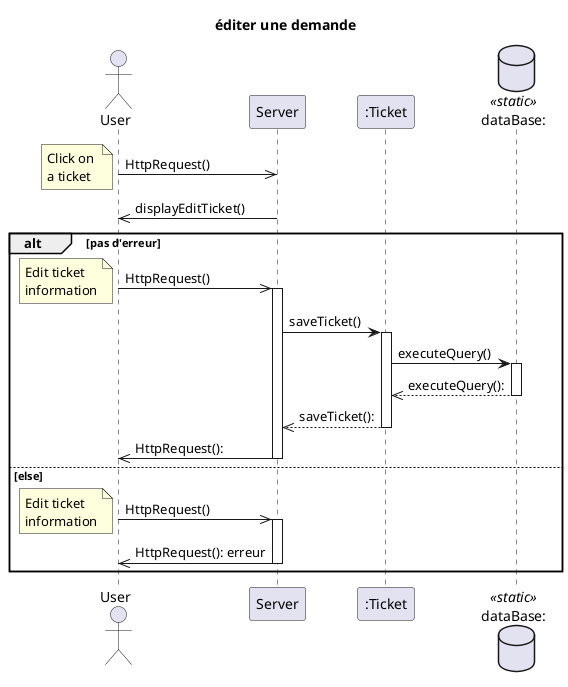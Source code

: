 @startuml editer une demande
title éditer une demande
actor client as "User" order 1
participant server as "Server"   order 2
participant ticketClass as ":Ticket" order 3
database bdd as "dataBase:" <<static>> order 4

client ->> server: HttpRequest()
note left : Click on \na ticket 
server ->> client: displayEditTicket()


alt pas d'erreur

    client ->> server: HttpRequest()
    note left: Edit ticket\ninformation
    activate server
    server -> ticketClass: saveTicket()
    activate ticketClass
    ticketClass -> bdd: executeQuery()
    activate bdd
    bdd -->> ticketClass: executeQuery():
    deactivate bdd
    ticketClass -->> server: saveTicket():
    deactivate ticketClass
    server ->> client: HttpRequest():
    deactivate server

else else

    client ->> server: HttpRequest()
    note left: Edit ticket\ninformation
    activate server
    server ->> client: HttpRequest(): erreur
    deactivate server
    
end

@enduml